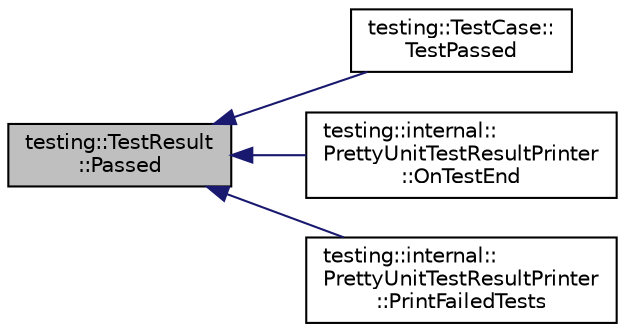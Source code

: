 digraph "testing::TestResult::Passed"
{
  edge [fontname="Helvetica",fontsize="10",labelfontname="Helvetica",labelfontsize="10"];
  node [fontname="Helvetica",fontsize="10",shape=record];
  rankdir="LR";
  Node78 [label="testing::TestResult\l::Passed",height=0.2,width=0.4,color="black", fillcolor="grey75", style="filled", fontcolor="black"];
  Node78 -> Node79 [dir="back",color="midnightblue",fontsize="10",style="solid",fontname="Helvetica"];
  Node79 [label="testing::TestCase::\lTestPassed",height=0.2,width=0.4,color="black", fillcolor="white", style="filled",URL="$d0/dfa/classtesting_1_1_test_case.html#ad8d9e1ebc410000b679002ba71d78686"];
  Node78 -> Node80 [dir="back",color="midnightblue",fontsize="10",style="solid",fontname="Helvetica"];
  Node80 [label="testing::internal::\lPrettyUnitTestResultPrinter\l::OnTestEnd",height=0.2,width=0.4,color="black", fillcolor="white", style="filled",URL="$d7/d8b/classtesting_1_1internal_1_1_pretty_unit_test_result_printer.html#a06749ff2b32a16c127374ecd015f13e0"];
  Node78 -> Node81 [dir="back",color="midnightblue",fontsize="10",style="solid",fontname="Helvetica"];
  Node81 [label="testing::internal::\lPrettyUnitTestResultPrinter\l::PrintFailedTests",height=0.2,width=0.4,color="black", fillcolor="white", style="filled",URL="$d7/d8b/classtesting_1_1internal_1_1_pretty_unit_test_result_printer.html#aca5a9dc08998948e293b307d931b3f86"];
}
